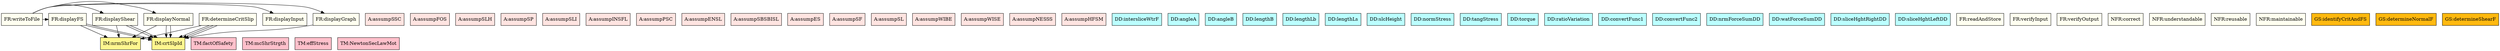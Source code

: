 digraph allvsr {
	determineCritSlip -> theory:FS;
	determineCritSlip -> nrmShrForIM;
	determineCritSlip -> theory:intsliceFsRC;
	determineCritSlip -> theory:crtSlpIdIM;
	displayGraph -> theory:crtSlpIdIM;
	displayFS -> theory:FS;
	displayFS -> nrmShrForIM;
	displayFS -> theory:intsliceFsRC;
	displayNormal -> theory:FS;
	displayNormal -> nrmShrForIM;
	displayNormal -> theory:intsliceFsRC;
	displayShear -> theory:FS;
	displayShear -> nrmShrForIM;
	displayShear -> theory:intsliceFsRC;
	writeToFile -> displayInput;
	writeToFile -> displayGraph;
	writeToFile -> displayFS;
	writeToFile -> displayNormal;
	writeToFile -> displayShear;


	assumpSSC	[shape=box, color=black, style=filled, fillcolor=mistyrose, label="A:assumpSSC"];
	assumpFOS	[shape=box, color=black, style=filled, fillcolor=mistyrose, label="A:assumpFOS"];
	assumpSLH	[shape=box, color=black, style=filled, fillcolor=mistyrose, label="A:assumpSLH"];
	assumpSP	[shape=box, color=black, style=filled, fillcolor=mistyrose, label="A:assumpSP"];
	assumpSLI	[shape=box, color=black, style=filled, fillcolor=mistyrose, label="A:assumpSLI"];
	assumpINSFL	[shape=box, color=black, style=filled, fillcolor=mistyrose, label="A:assumpINSFL"];
	assumpPSC	[shape=box, color=black, style=filled, fillcolor=mistyrose, label="A:assumpPSC"];
	assumpENSL	[shape=box, color=black, style=filled, fillcolor=mistyrose, label="A:assumpENSL"];
	assumpSBSBISL	[shape=box, color=black, style=filled, fillcolor=mistyrose, label="A:assumpSBSBISL"];
	assumpES	[shape=box, color=black, style=filled, fillcolor=mistyrose, label="A:assumpES"];
	assumpSF	[shape=box, color=black, style=filled, fillcolor=mistyrose, label="A:assumpSF"];
	assumpSL	[shape=box, color=black, style=filled, fillcolor=mistyrose, label="A:assumpSL"];
	assumpWIBE	[shape=box, color=black, style=filled, fillcolor=mistyrose, label="A:assumpWIBE"];
	assumpWISE	[shape=box, color=black, style=filled, fillcolor=mistyrose, label="A:assumpWISE"];
	assumpNESSS	[shape=box, color=black, style=filled, fillcolor=mistyrose, label="A:assumpNESSS"];
	assumpHFSM	[shape=box, color=black, style=filled, fillcolor=mistyrose, label="A:assumpHFSM"];

	subgraph A {
	rank="same"
	{assumpSSC, assumpFOS, assumpSLH, assumpSP, assumpSLI, assumpINSFL, assumpPSC, assumpENSL, assumpSBSBISL, assumpES, assumpSF, assumpSL, assumpWIBE, assumpWISE, assumpNESSS, assumpHFSM}
	}

	H_i	[shape=box, color=black, style=filled, fillcolor=paleturquoise1, label="DD:intersliceWtrF"];
	alpha_i	[shape=box, color=black, style=filled, fillcolor=paleturquoise1, label="DD:angleA"];
	beta_i	[shape=box, color=black, style=filled, fillcolor=paleturquoise1, label="DD:angleB"];
	b_i	[shape=box, color=black, style=filled, fillcolor=paleturquoise1, label="DD:lengthB"];
	l_bi	[shape=box, color=black, style=filled, fillcolor=paleturquoise1, label="DD:lengthLb"];
	l_si	[shape=box, color=black, style=filled, fillcolor=paleturquoise1, label="DD:lengthLs"];
	h_i	[shape=box, color=black, style=filled, fillcolor=paleturquoise1, label="DD:slcHeight"];
	sigma	[shape=box, color=black, style=filled, fillcolor=paleturquoise1, label="DD:normStress"];
	tau	[shape=box, color=black, style=filled, fillcolor=paleturquoise1, label="DD:tangStress"];
	torque	[shape=box, color=black, style=filled, fillcolor=paleturquoise1, label="DD:torque"];
	f_i	[shape=box, color=black, style=filled, fillcolor=paleturquoise1, label="DD:ratioVariation"];
	Phi	[shape=box, color=black, style=filled, fillcolor=paleturquoise1, label="DD:convertFunc1"];
	Psi	[shape=box, color=black, style=filled, fillcolor=paleturquoise1, label="DD:convertFunc2"];
	F_xG	[shape=box, color=black, style=filled, fillcolor=paleturquoise1, label="DD:nrmForceSumDD"];
	F_xH	[shape=box, color=black, style=filled, fillcolor=paleturquoise1, label="DD:watForceSumDD"];
	hR	[shape=box, color=black, style=filled, fillcolor=paleturquoise1, label="DD:sliceHghtRightDD"];
	hL	[shape=box, color=black, style=filled, fillcolor=paleturquoise1, label="DD:sliceHghtLeftDD"];

	subgraph DD {
	rank="same"
	{H_i, alpha_i, beta_i, b_i, l_bi, l_si, h_i, sigma, tau, torque, f_i, Phi, Psi, F_xG, F_xH, hR, hL}
	}

	factOfSafetyTM	[shape=box, color=black, style=filled, fillcolor=pink, label="TM:factOfSafety"];
	theory:equilibriumCS	[shape=box, color=black, style=filled, fillcolor=pink, label="TM:equilibrium"];
	mcShrSrgth	[shape=box, color=black, style=filled, fillcolor=pink, label="TM:mcShrStrgth"];
	effectiveStressTM	[shape=box, color=black, style=filled, fillcolor=pink, label="TM:effStress"];
	newtonSL	[shape=box, color=black, style=filled, fillcolor=pink, label="TM:NewtonSecLawMot"];

	subgraph TM {
	rank="same"
	{factOfSafetyTM, theory:equilibriumCS, mcShrSrgth, effectiveStressTM, newtonSL}
	}

	theory:normForcEq	[shape=box, color=black, style=filled, fillcolor=palegreen, label="GD:normForcEq"];
	theory:bsShrFEq	[shape=box, color=black, style=filled, fillcolor=palegreen, label="GD:bsShrFEq"];
	theory:resShr	[shape=box, color=black, style=filled, fillcolor=palegreen, label="GD:resShr"];
	theory:mobShr	[shape=box, color=black, style=filled, fillcolor=palegreen, label="GD:mobShr"];
	theory:effNormF	[shape=box, color=black, style=filled, fillcolor=palegreen, label="GD:effNormF"];
	theory:resShearWO	[shape=box, color=black, style=filled, fillcolor=palegreen, label="GD:resShearWO"];
	theory:mobShearWO	[shape=box, color=black, style=filled, fillcolor=palegreen, label="GD:mobShearWO"];
	theory:X_i	[shape=box, color=black, style=filled, fillcolor=palegreen, label="GD:normShrR"];
	theory:momentEql	[shape=box, color=black, style=filled, fillcolor=palegreen, label="GD:momentEql"];
	theory:weight	[shape=box, color=black, style=filled, fillcolor=palegreen, label="GD:weight"];
	theory:sliceWght	[shape=box, color=black, style=filled, fillcolor=palegreen, label="GD:sliceWght"];
	theory:pressure	[shape=box, color=black, style=filled, fillcolor=palegreen, label="GD:hsPressure"];
	theory:baseWtrF	[shape=box, color=black, style=filled, fillcolor=palegreen, label="GD:baseWtrF"];
	theory:srfWtrF	[shape=box, color=black, style=filled, fillcolor=palegreen, label="GD:srfWtrF"];

	subgraph GD {
	rank="same"
	{theory:normForcEq, theory:bsShrFEq, theory:resShr, theory:mobShr, theory:effNormF, theory:resShearWO, theory:mobShearWO, theory:X_i, theory:momentEql, theory:weight, theory:sliceWght, theory:pressure, theory:baseWtrF, theory:srfWtrF}
	}

	theory:FS	[shape=box, color=black, style=filled, fillcolor=khaki1, label="IM:fctSfty"];
	nrmShrForIM	[shape=box, color=black, style=filled, fillcolor=khaki1, label="IM:nrmShrFor"];
	theory:nrmShrForNumRC	[shape=box, color=black, style=filled, fillcolor=khaki1, label="IM:nrmShrForNum"];
	theory:nrmShrForDenRC	[shape=box, color=black, style=filled, fillcolor=khaki1, label="IM:nrmShrForDen"];
	theory:intsliceFsRC	[shape=box, color=black, style=filled, fillcolor=khaki1, label="IM:intsliceFs"];
	theory:crtSlpIdIM	[shape=box, color=black, style=filled, fillcolor=khaki1, label="IM:crtSlpId"];

	subgraph IM {
	rank="same"
	{theory:FS, nrmShrForIM, theory:nrmShrForNumRC, theory:nrmShrForDenRC, theory:intsliceFsRC, theory:crtSlpIdIM}
	}

	readAndStore	[shape=box, color=black, style=filled, fillcolor=ivory, label="FR:readAndStore"];
	verifyInput	[shape=box, color=black, style=filled, fillcolor=ivory, label="FR:verifyInput"];
	determineCritSlip	[shape=box, color=black, style=filled, fillcolor=ivory, label="FR:determineCritSlip"];
	verifyOutput	[shape=box, color=black, style=filled, fillcolor=ivory, label="FR:verifyOutput"];
	displayInput	[shape=box, color=black, style=filled, fillcolor=ivory, label="FR:displayInput"];
	displayGraph	[shape=box, color=black, style=filled, fillcolor=ivory, label="FR:displayGraph"];
	displayFS	[shape=box, color=black, style=filled, fillcolor=ivory, label="FR:displayFS"];
	displayNormal	[shape=box, color=black, style=filled, fillcolor=ivory, label="FR:displayNormal"];
	displayShear	[shape=box, color=black, style=filled, fillcolor=ivory, label="FR:displayShear"];
	writeToFile	[shape=box, color=black, style=filled, fillcolor=ivory, label="FR:writeToFile"];
	correct	[shape=box, color=black, style=filled, fillcolor=ivory, label="NFR:correct"];
	understandable	[shape=box, color=black, style=filled, fillcolor=ivory, label="NFR:understandable"];
	reusable	[shape=box, color=black, style=filled, fillcolor=ivory, label="NFR:reusable"];
	maintainable	[shape=box, color=black, style=filled, fillcolor=ivory, label="NFR:maintainable"];

	subgraph FR {
	rank="same"
	{readAndStore, verifyInput, determineCritSlip, verifyOutput, displayInput, displayGraph, displayFS, displayNormal, displayShear, writeToFile, correct, understandable, reusable, maintainable}
	}

	identifyCritAndFS	[shape=box, color=black, style=filled, fillcolor=darkgoldenrod1, label="GS:identifyCritAndFS"];
	determineNormalF	[shape=box, color=black, style=filled, fillcolor=darkgoldenrod1, label="GS:determineNormalF"];
	determineShearF	[shape=box, color=black, style=filled, fillcolor=darkgoldenrod1, label="GS:determineShearF"];

	subgraph GS {
	rank="same"
	{identifyCritAndFS, determineNormalF, determineShearF}
	}

}
